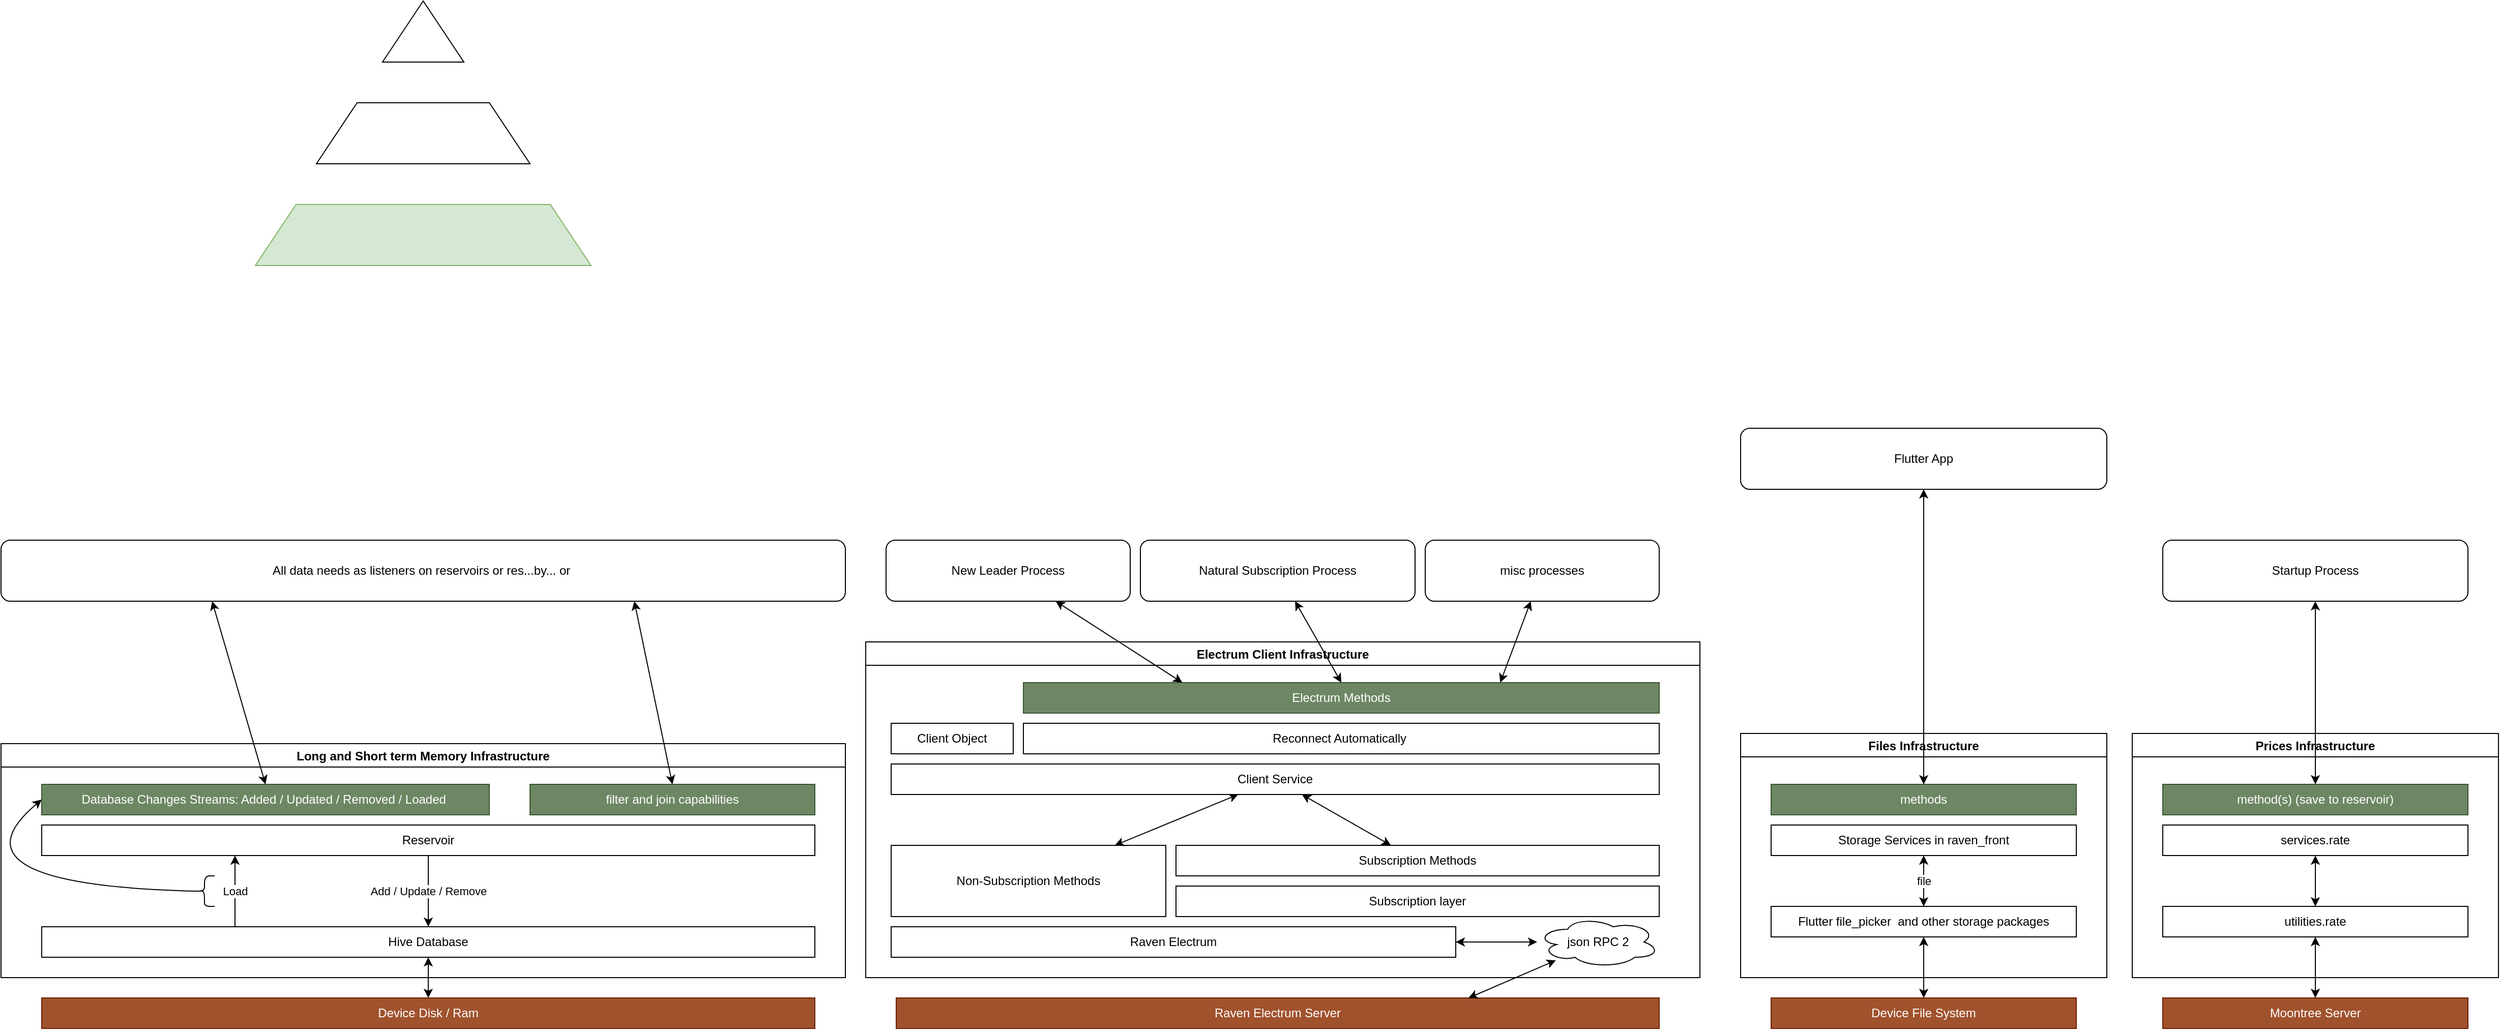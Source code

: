 <mxfile>
    <diagram id="gR0jCYZBGtHNL1Bc6hay" name="Page-1">
        <mxGraphModel dx="1118" dy="393" grid="0" gridSize="10" guides="1" tooltips="1" connect="1" arrows="1" fold="1" page="1" pageScale="1" pageWidth="850" pageHeight="1100" math="0" shadow="0">
            <root>
                <mxCell id="0"/>
                <mxCell id="1" parent="0"/>
                <mxCell id="28" style="edgeStyle=none;html=1;startArrow=classic;startFill=1;" parent="1" source="3" target="27" edge="1">
                    <mxGeometry relative="1" as="geometry"/>
                </mxCell>
                <mxCell id="23" value="Long and Short term Memory Infrastructure" style="swimlane;" parent="1" vertex="1">
                    <mxGeometry x="10" y="800" width="830" height="230" as="geometry"/>
                </mxCell>
                <mxCell id="3" value="Hive Database" style="rounded=0;whiteSpace=wrap;html=1;" parent="23" vertex="1">
                    <mxGeometry x="40" y="180" width="760" height="30" as="geometry"/>
                </mxCell>
                <mxCell id="5" value="Add / Update / Remove" style="edgeStyle=none;html=1;entryX=0.5;entryY=0;entryDx=0;entryDy=0;exitX=0.5;exitY=1;exitDx=0;exitDy=0;" parent="23" source="4" target="3" edge="1">
                    <mxGeometry relative="1" as="geometry"/>
                </mxCell>
                <mxCell id="4" value="Reservoir" style="rounded=0;whiteSpace=wrap;html=1;" parent="23" vertex="1">
                    <mxGeometry x="40" y="80" width="760" height="30" as="geometry"/>
                </mxCell>
                <mxCell id="17" value="Load" style="edgeStyle=none;html=1;exitX=0.25;exitY=0;exitDx=0;exitDy=0;entryX=0.25;entryY=1;entryDx=0;entryDy=0;" parent="23" source="3" target="4" edge="1">
                    <mxGeometry relative="1" as="geometry"/>
                </mxCell>
                <mxCell id="10" value="" style="curved=1;endArrow=classic;html=1;entryX=0;entryY=0.5;entryDx=0;entryDy=0;exitX=0.1;exitY=0.5;exitDx=0;exitDy=0;exitPerimeter=0;" parent="23" source="18" target="9" edge="1">
                    <mxGeometry width="50" height="50" relative="1" as="geometry">
                        <mxPoint x="190" y="140" as="sourcePoint"/>
                        <mxPoint x="810" y="50" as="targetPoint"/>
                        <Array as="points">
                            <mxPoint x="-60" y="139"/>
                        </Array>
                    </mxGeometry>
                </mxCell>
                <mxCell id="18" value="" style="shape=curlyBracket;whiteSpace=wrap;html=1;rounded=1;" parent="23" vertex="1">
                    <mxGeometry x="190" y="130" width="20" height="30" as="geometry"/>
                </mxCell>
                <mxCell id="9" value="Database Changes Streams: Added / Updated / Removed / Loaded&amp;nbsp;" style="rounded=0;whiteSpace=wrap;html=1;fillColor=#6d8764;fontColor=#ffffff;strokeColor=#3A5431;" parent="23" vertex="1">
                    <mxGeometry x="40" y="40" width="440" height="30" as="geometry"/>
                </mxCell>
                <mxCell id="20" value="filter and join capabilities" style="rounded=0;whiteSpace=wrap;html=1;fillColor=#6d8764;fontColor=#ffffff;strokeColor=#3A5431;" parent="23" vertex="1">
                    <mxGeometry x="520" y="40" width="280" height="30" as="geometry"/>
                </mxCell>
                <mxCell id="25" value="Electrum Client Infrastructure" style="swimlane;" parent="1" vertex="1">
                    <mxGeometry x="860" y="700" width="820" height="330" as="geometry"/>
                </mxCell>
                <mxCell id="33" style="edgeStyle=none;html=1;startArrow=classic;startFill=1;" parent="25" source="31" target="32" edge="1">
                    <mxGeometry relative="1" as="geometry"/>
                </mxCell>
                <mxCell id="31" value="Raven Electrum" style="rounded=0;whiteSpace=wrap;html=1;" parent="25" vertex="1">
                    <mxGeometry x="25" y="280" width="555" height="30" as="geometry"/>
                </mxCell>
                <mxCell id="32" value="json RPC 2" style="ellipse;shape=cloud;whiteSpace=wrap;html=1;" parent="25" vertex="1">
                    <mxGeometry x="660" y="270" width="120" height="50" as="geometry"/>
                </mxCell>
                <mxCell id="35" value="Subscription layer" style="rounded=0;whiteSpace=wrap;html=1;" parent="25" vertex="1">
                    <mxGeometry x="305" y="240" width="475" height="30" as="geometry"/>
                </mxCell>
                <mxCell id="36" value="Non-Subscription Methods" style="rounded=0;whiteSpace=wrap;html=1;" parent="25" vertex="1">
                    <mxGeometry x="25" y="200" width="270" height="70" as="geometry"/>
                </mxCell>
                <mxCell id="37" value="Subscription Methods" style="rounded=0;whiteSpace=wrap;html=1;" parent="25" vertex="1">
                    <mxGeometry x="305" y="200" width="475" height="30" as="geometry"/>
                </mxCell>
                <mxCell id="39" style="edgeStyle=none;html=1;startArrow=classic;startFill=1;" parent="25" source="38" target="36" edge="1">
                    <mxGeometry relative="1" as="geometry"/>
                </mxCell>
                <mxCell id="40" style="edgeStyle=none;html=1;startArrow=classic;startFill=1;" parent="25" source="38" target="37" edge="1">
                    <mxGeometry relative="1" as="geometry"/>
                </mxCell>
                <mxCell id="38" value="Client Service" style="rounded=0;whiteSpace=wrap;html=1;" parent="25" vertex="1">
                    <mxGeometry x="25" y="120" width="755" height="30" as="geometry"/>
                </mxCell>
                <mxCell id="41" value="Client Object" style="rounded=0;whiteSpace=wrap;html=1;" parent="25" vertex="1">
                    <mxGeometry x="25" y="80" width="120" height="30" as="geometry"/>
                </mxCell>
                <mxCell id="42" value="Reconnect Automatically&amp;nbsp;" style="rounded=0;whiteSpace=wrap;html=1;" parent="25" vertex="1">
                    <mxGeometry x="155" y="80" width="625" height="30" as="geometry"/>
                </mxCell>
                <mxCell id="43" value="Electrum Methods" style="rounded=0;whiteSpace=wrap;html=1;fillColor=#6d8764;fontColor=#ffffff;strokeColor=#3A5431;" parent="25" vertex="1">
                    <mxGeometry x="155" y="40" width="625" height="30" as="geometry"/>
                </mxCell>
                <mxCell id="26" value="Raven Electrum Server" style="rounded=0;whiteSpace=wrap;html=1;fillColor=#a0522d;fontColor=#ffffff;strokeColor=#6D1F00;" parent="1" vertex="1">
                    <mxGeometry x="890" y="1050" width="750" height="30" as="geometry"/>
                </mxCell>
                <mxCell id="27" value="Device Disk / Ram" style="rounded=0;whiteSpace=wrap;html=1;fillColor=#a0522d;fontColor=#ffffff;strokeColor=#6D1F00;" parent="1" vertex="1">
                    <mxGeometry x="50" y="1050" width="760" height="30" as="geometry"/>
                </mxCell>
                <mxCell id="29" value="" style="endArrow=classic;startArrow=classic;html=1;exitX=0.5;exitY=0;exitDx=0;exitDy=0;entryX=0.25;entryY=1;entryDx=0;entryDy=0;" parent="1" source="9" target="57" edge="1">
                    <mxGeometry width="50" height="50" relative="1" as="geometry">
                        <mxPoint x="490" y="770" as="sourcePoint"/>
                        <mxPoint x="270" y="670" as="targetPoint"/>
                    </mxGeometry>
                </mxCell>
                <mxCell id="30" value="" style="endArrow=classic;startArrow=classic;html=1;exitX=0.5;exitY=0;exitDx=0;exitDy=0;entryX=0.75;entryY=1;entryDx=0;entryDy=0;" parent="1" source="20" target="57" edge="1">
                    <mxGeometry width="50" height="50" relative="1" as="geometry">
                        <mxPoint x="490" y="770" as="sourcePoint"/>
                        <mxPoint x="670" y="670" as="targetPoint"/>
                    </mxGeometry>
                </mxCell>
                <mxCell id="34" style="edgeStyle=none;html=1;startArrow=classic;startFill=1;entryX=0.75;entryY=0;entryDx=0;entryDy=0;" parent="1" source="32" target="26" edge="1">
                    <mxGeometry relative="1" as="geometry">
                        <mxPoint x="1326" y="980" as="targetPoint"/>
                    </mxGeometry>
                </mxCell>
                <mxCell id="44" style="edgeStyle=none;html=1;startArrow=classic;startFill=1;exitX=0.5;exitY=0;exitDx=0;exitDy=0;" parent="1" source="43" target="49" edge="1">
                    <mxGeometry relative="1" as="geometry">
                        <mxPoint x="1375.526" y="630" as="targetPoint"/>
                    </mxGeometry>
                </mxCell>
                <mxCell id="47" style="edgeStyle=none;html=1;startArrow=classic;startFill=1;exitX=0.25;exitY=0;exitDx=0;exitDy=0;" parent="1" source="43" target="52" edge="1">
                    <mxGeometry relative="1" as="geometry">
                        <mxPoint x="1093.158" y="630" as="targetPoint"/>
                    </mxGeometry>
                </mxCell>
                <mxCell id="49" value="Natural Subscription Process" style="rounded=1;whiteSpace=wrap;html=1;" parent="1" vertex="1">
                    <mxGeometry x="1130" y="600" width="270" height="60" as="geometry"/>
                </mxCell>
                <mxCell id="52" value="New Leader Process" style="rounded=1;whiteSpace=wrap;html=1;" parent="1" vertex="1">
                    <mxGeometry x="880" y="600" width="240" height="60" as="geometry"/>
                </mxCell>
                <mxCell id="53" value="misc processes" style="rounded=1;whiteSpace=wrap;html=1;" parent="1" vertex="1">
                    <mxGeometry x="1410" y="600" width="230" height="60" as="geometry"/>
                </mxCell>
                <mxCell id="54" style="edgeStyle=none;html=1;startArrow=classic;startFill=1;exitX=0.75;exitY=0;exitDx=0;exitDy=0;" parent="1" source="43" target="53" edge="1">
                    <mxGeometry relative="1" as="geometry"/>
                </mxCell>
                <mxCell id="57" value="All data needs as listeners on reservoirs or res...by... or&amp;nbsp;" style="rounded=1;whiteSpace=wrap;html=1;" parent="1" vertex="1">
                    <mxGeometry x="10" y="600" width="830" height="60" as="geometry"/>
                </mxCell>
                <mxCell id="59" style="edgeStyle=none;html=1;startArrow=classic;startFill=1;" edge="1" parent="1" source="60" target="67">
                    <mxGeometry relative="1" as="geometry"/>
                </mxCell>
                <mxCell id="66" value="Files Infrastructure" style="swimlane;" vertex="1" parent="1">
                    <mxGeometry x="1720" y="790" width="360" height="240" as="geometry"/>
                </mxCell>
                <mxCell id="63" value="methods" style="rounded=0;whiteSpace=wrap;html=1;fillColor=#6d8764;fontColor=#ffffff;strokeColor=#3A5431;" vertex="1" parent="66">
                    <mxGeometry x="30" y="50" width="300" height="30" as="geometry"/>
                </mxCell>
                <mxCell id="62" value="Storage Services in raven_front" style="rounded=0;whiteSpace=wrap;html=1;" vertex="1" parent="66">
                    <mxGeometry x="30" y="90" width="300" height="30" as="geometry"/>
                </mxCell>
                <mxCell id="60" value="Flutter file_picker&amp;nbsp; and other storage packages" style="rounded=0;whiteSpace=wrap;html=1;" vertex="1" parent="66">
                    <mxGeometry x="30" y="170" width="300" height="30" as="geometry"/>
                </mxCell>
                <mxCell id="61" value="file" style="edgeStyle=none;html=1;entryX=0.5;entryY=0;entryDx=0;entryDy=0;exitX=0.5;exitY=1;exitDx=0;exitDy=0;startArrow=classic;startFill=1;" edge="1" parent="66" source="62" target="60">
                    <mxGeometry relative="1" as="geometry"/>
                </mxCell>
                <mxCell id="67" value="Device File System" style="rounded=0;whiteSpace=wrap;html=1;fillColor=#a0522d;fontColor=#ffffff;strokeColor=#6D1F00;" vertex="1" parent="1">
                    <mxGeometry x="1750" y="1050" width="300" height="30" as="geometry"/>
                </mxCell>
                <mxCell id="68" value="" style="endArrow=classic;startArrow=classic;html=1;exitX=0.5;exitY=0;exitDx=0;exitDy=0;" edge="1" parent="1" source="63" target="70">
                    <mxGeometry width="50" height="50" relative="1" as="geometry">
                        <mxPoint x="2180" y="770" as="sourcePoint"/>
                        <mxPoint x="1960" y="670" as="targetPoint"/>
                    </mxGeometry>
                </mxCell>
                <mxCell id="70" value="Flutter App" style="rounded=1;whiteSpace=wrap;html=1;" vertex="1" parent="1">
                    <mxGeometry x="1720" y="490" width="360" height="60" as="geometry"/>
                </mxCell>
                <mxCell id="74" value="Prices Infrastructure" style="swimlane;" vertex="1" parent="1">
                    <mxGeometry x="2105" y="790" width="360" height="240" as="geometry"/>
                </mxCell>
                <mxCell id="75" value="method(s) (save to reservoir)" style="rounded=0;whiteSpace=wrap;html=1;fillColor=#6d8764;fontColor=#ffffff;strokeColor=#3A5431;" vertex="1" parent="74">
                    <mxGeometry x="30" y="50" width="300" height="30" as="geometry"/>
                </mxCell>
                <mxCell id="76" value="services.rate" style="rounded=0;whiteSpace=wrap;html=1;" vertex="1" parent="74">
                    <mxGeometry x="30" y="90" width="300" height="30" as="geometry"/>
                </mxCell>
                <mxCell id="78" style="edgeStyle=none;html=1;entryX=0.5;entryY=1;entryDx=0;entryDy=0;startArrow=classic;startFill=1;" edge="1" parent="74" source="72" target="76">
                    <mxGeometry relative="1" as="geometry"/>
                </mxCell>
                <mxCell id="72" value="utilities.rate" style="rounded=0;whiteSpace=wrap;html=1;" vertex="1" parent="74">
                    <mxGeometry x="30" y="170" width="300" height="30" as="geometry"/>
                </mxCell>
                <mxCell id="77" value="Moontree Server" style="rounded=0;whiteSpace=wrap;html=1;fillColor=#a0522d;fontColor=#ffffff;strokeColor=#6D1F00;" vertex="1" parent="1">
                    <mxGeometry x="2135" y="1050" width="300" height="30" as="geometry"/>
                </mxCell>
                <mxCell id="71" style="edgeStyle=none;html=1;startArrow=classic;startFill=1;" edge="1" parent="1" source="72" target="77">
                    <mxGeometry relative="1" as="geometry"/>
                </mxCell>
                <mxCell id="79" value="Startup Process" style="rounded=1;whiteSpace=wrap;html=1;" vertex="1" parent="1">
                    <mxGeometry x="2135" y="600" width="300" height="60" as="geometry"/>
                </mxCell>
                <mxCell id="80" style="edgeStyle=none;html=1;entryX=0.5;entryY=1;entryDx=0;entryDy=0;startArrow=classic;startFill=1;" edge="1" parent="1" source="75" target="79">
                    <mxGeometry relative="1" as="geometry"/>
                </mxCell>
                <mxCell id="83" value="" style="triangle;whiteSpace=wrap;html=1;rotation=-90;" vertex="1" parent="1">
                    <mxGeometry x="395" y="60" width="60" height="80" as="geometry"/>
                </mxCell>
                <mxCell id="84" value="" style="shape=trapezoid;perimeter=trapezoidPerimeter;whiteSpace=wrap;html=1;fixedSize=1;size=40;" vertex="1" parent="1">
                    <mxGeometry x="320" y="170" width="210" height="60" as="geometry"/>
                </mxCell>
                <mxCell id="85" value="" style="shape=trapezoid;perimeter=trapezoidPerimeter;whiteSpace=wrap;html=1;fixedSize=1;size=40;fillColor=#d5e8d4;strokeColor=#82b366;" vertex="1" parent="1">
                    <mxGeometry x="260" y="270" width="330" height="60" as="geometry"/>
                </mxCell>
            </root>
        </mxGraphModel>
    </diagram>
</mxfile>